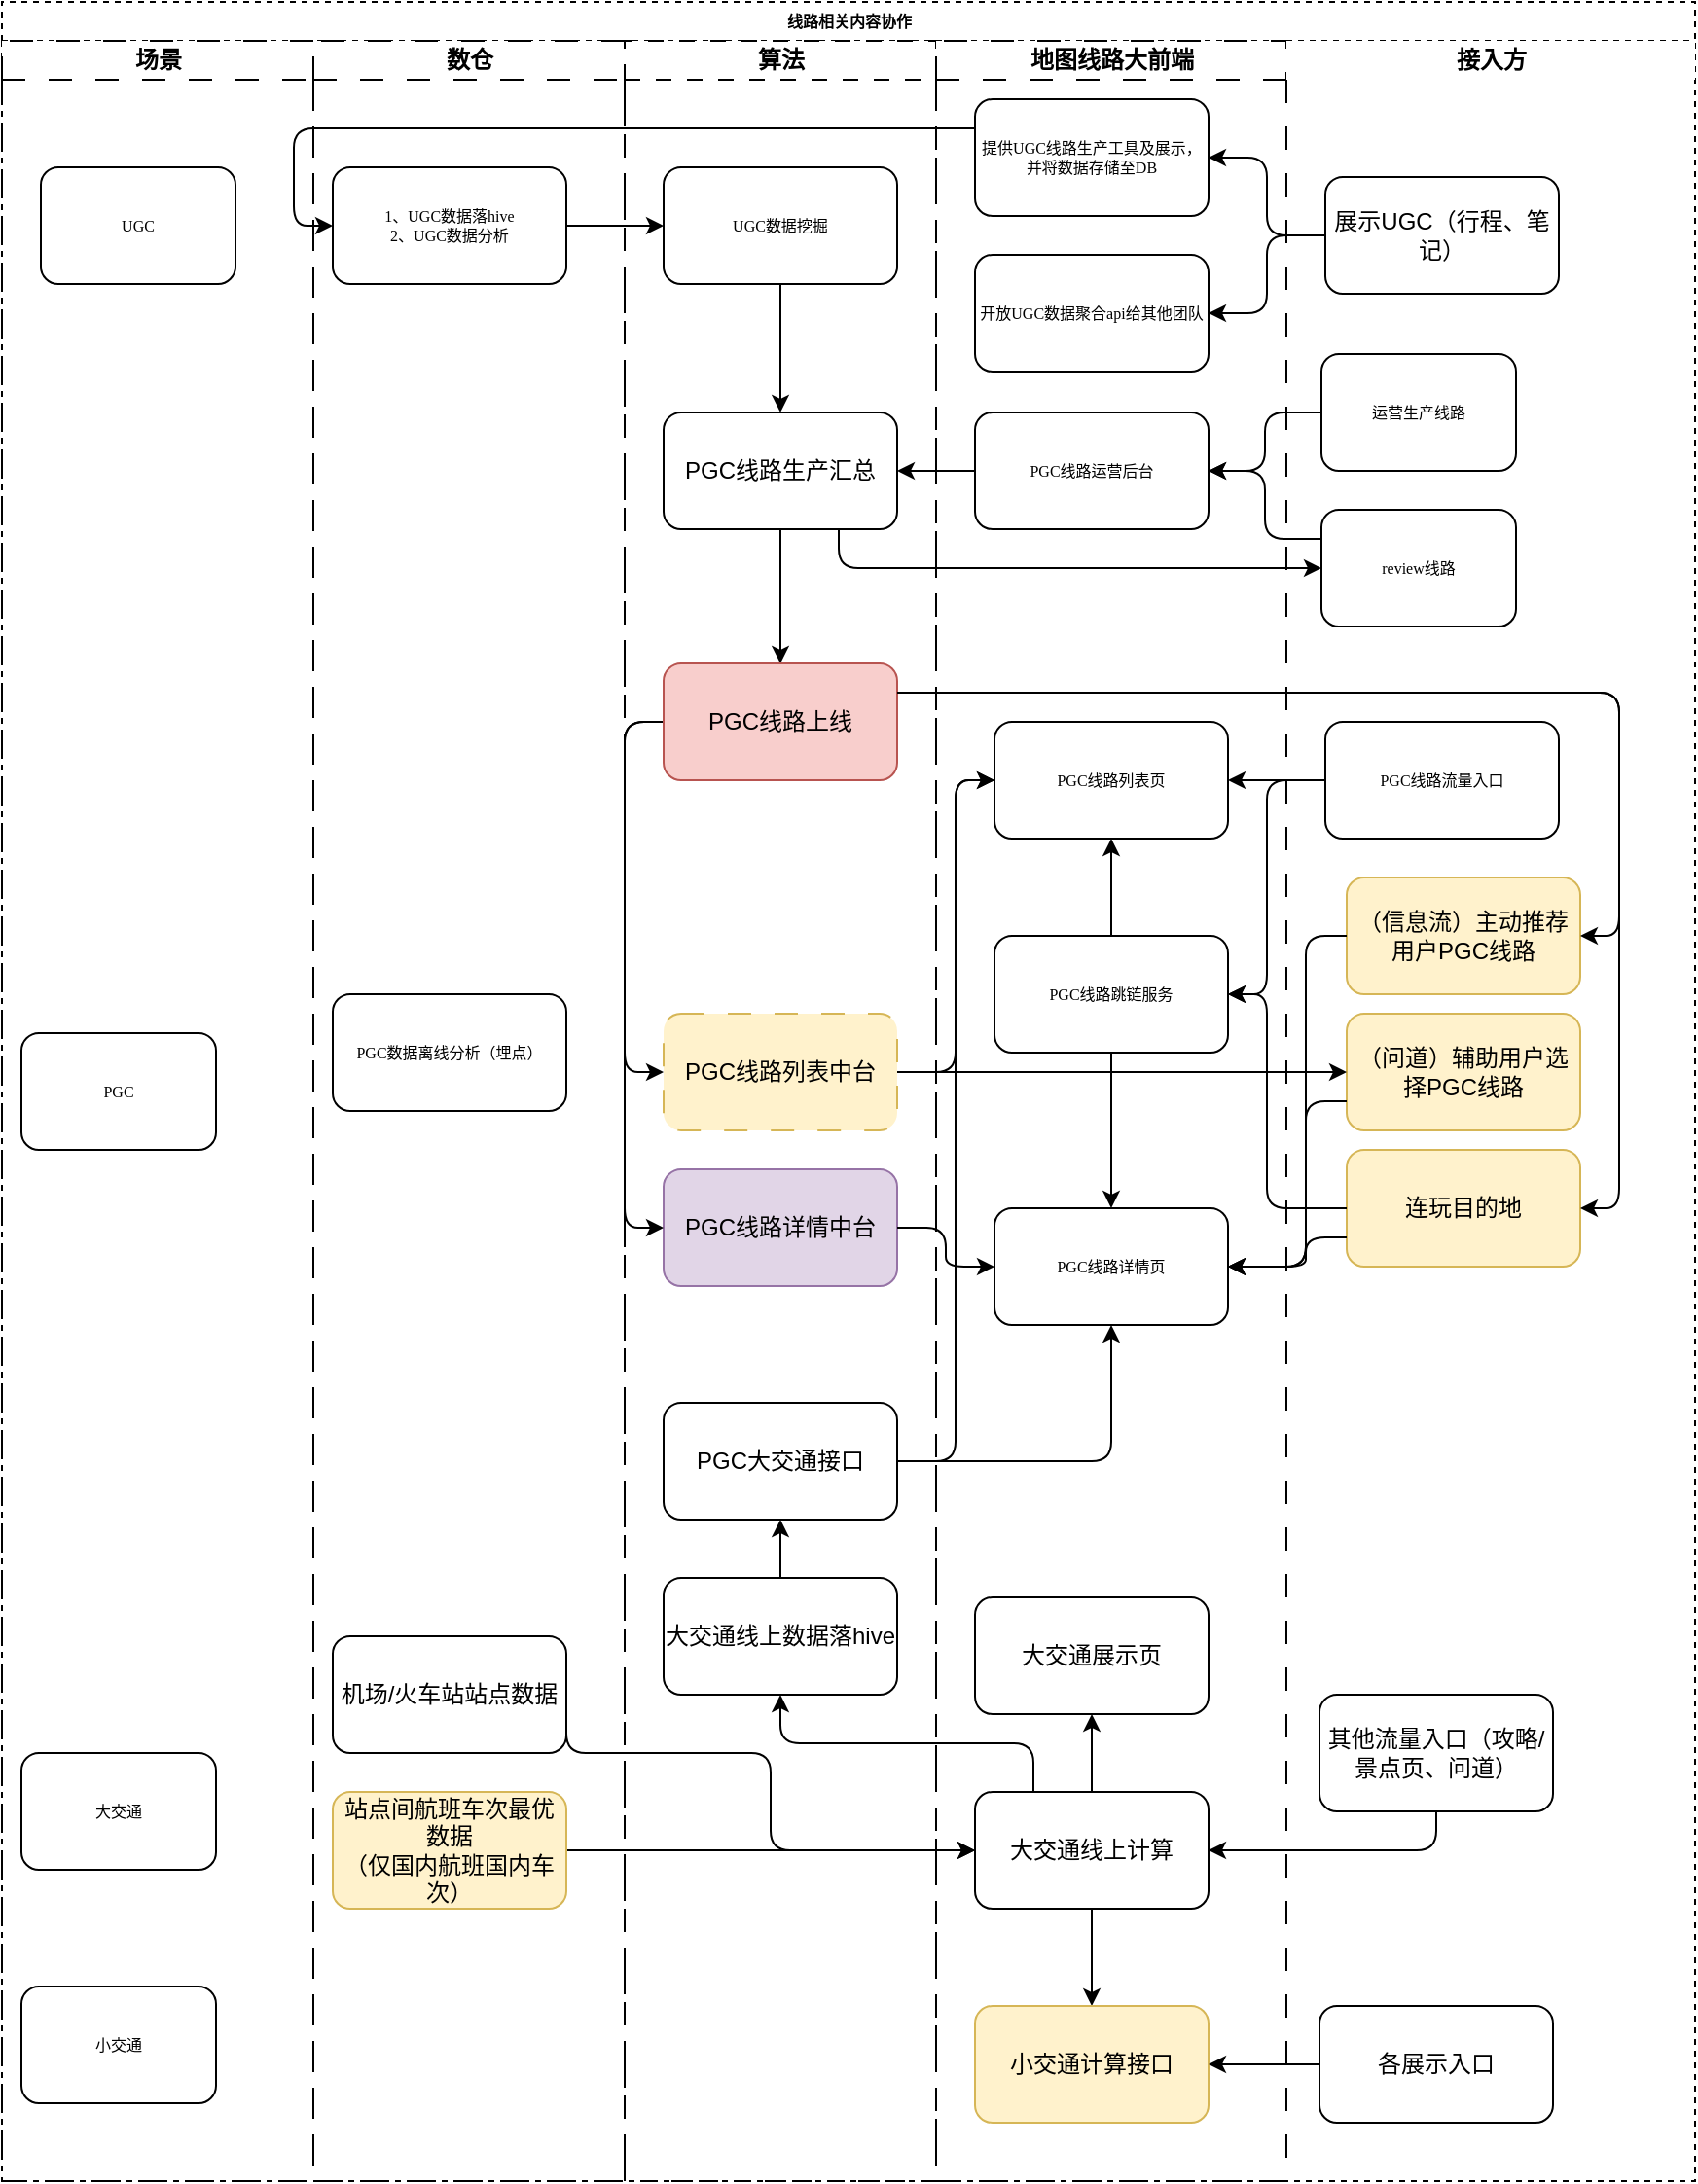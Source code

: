 <mxfile version="24.7.10" pages="3">
  <diagram id="SUYASdhAObIi96DOz4YS" name="线路内容协作">
    <mxGraphModel dx="769" dy="432" grid="1" gridSize="10" guides="1" tooltips="1" connect="1" arrows="1" fold="1" page="1" pageScale="1" pageWidth="827" pageHeight="1169" math="0" shadow="0">
      <root>
        <mxCell id="0" />
        <mxCell id="1" parent="0" />
        <mxCell id="bjSPtr3s8qsgUsh3ZmXV-1" value="线路相关内容协作" style="swimlane;html=1;childLayout=stackLayout;startSize=20;rounded=0;shadow=0;labelBackgroundColor=none;strokeWidth=1;fontFamily=Verdana;fontSize=8;align=center;dashed=1;" vertex="1" parent="1">
          <mxGeometry x="50" y="170" width="870" height="1120" as="geometry" />
        </mxCell>
        <mxCell id="bjSPtr3s8qsgUsh3ZmXV-2" value="场景" style="swimlane;html=1;startSize=20;dashed=1;dashPattern=12 12;" vertex="1" parent="bjSPtr3s8qsgUsh3ZmXV-1">
          <mxGeometry y="20" width="160" height="1100" as="geometry" />
        </mxCell>
        <mxCell id="bjSPtr3s8qsgUsh3ZmXV-3" value="UGC" style="rounded=1;whiteSpace=wrap;html=1;shadow=0;labelBackgroundColor=none;strokeWidth=1;fontFamily=Verdana;fontSize=8;align=center;" vertex="1" parent="bjSPtr3s8qsgUsh3ZmXV-2">
          <mxGeometry x="20" y="65" width="100" height="60" as="geometry" />
        </mxCell>
        <mxCell id="bjSPtr3s8qsgUsh3ZmXV-55" value="PGC" style="rounded=1;whiteSpace=wrap;html=1;shadow=0;labelBackgroundColor=none;strokeWidth=1;fontFamily=Verdana;fontSize=8;align=center;" vertex="1" parent="bjSPtr3s8qsgUsh3ZmXV-2">
          <mxGeometry x="10" y="510" width="100" height="60" as="geometry" />
        </mxCell>
        <mxCell id="bjSPtr3s8qsgUsh3ZmXV-140" value="大交通" style="rounded=1;whiteSpace=wrap;html=1;shadow=0;labelBackgroundColor=none;strokeWidth=1;fontFamily=Verdana;fontSize=8;align=center;" vertex="1" parent="bjSPtr3s8qsgUsh3ZmXV-2">
          <mxGeometry x="10" y="880" width="100" height="60" as="geometry" />
        </mxCell>
        <mxCell id="bjSPtr3s8qsgUsh3ZmXV-141" value="小交通" style="rounded=1;whiteSpace=wrap;html=1;shadow=0;labelBackgroundColor=none;strokeWidth=1;fontFamily=Verdana;fontSize=8;align=center;" vertex="1" parent="bjSPtr3s8qsgUsh3ZmXV-2">
          <mxGeometry x="10" y="1000" width="100" height="60" as="geometry" />
        </mxCell>
        <mxCell id="bjSPtr3s8qsgUsh3ZmXV-21" value="数仓" style="swimlane;html=1;startSize=20;dashed=1;dashPattern=12 12;" vertex="1" parent="bjSPtr3s8qsgUsh3ZmXV-1">
          <mxGeometry x="160" y="20" width="160" height="1100" as="geometry" />
        </mxCell>
        <mxCell id="bjSPtr3s8qsgUsh3ZmXV-22" value="1、UGC数据落hive&lt;div&gt;2、UGC数据分析&lt;/div&gt;" style="rounded=1;whiteSpace=wrap;html=1;shadow=0;labelBackgroundColor=none;strokeWidth=1;fontFamily=Verdana;fontSize=8;align=center;" vertex="1" parent="bjSPtr3s8qsgUsh3ZmXV-21">
          <mxGeometry x="10" y="65" width="120" height="60" as="geometry" />
        </mxCell>
        <mxCell id="bjSPtr3s8qsgUsh3ZmXV-68" value="PGC数据离线分析（埋点）" style="rounded=1;whiteSpace=wrap;html=1;shadow=0;labelBackgroundColor=none;strokeWidth=1;fontFamily=Verdana;fontSize=8;align=center;" vertex="1" parent="bjSPtr3s8qsgUsh3ZmXV-21">
          <mxGeometry x="10" y="490" width="120" height="60" as="geometry" />
        </mxCell>
        <mxCell id="2zXfy9xad8W0CfJjgVPS-1" value="机场/火车站站点数据" style="rounded=1;whiteSpace=wrap;html=1;" vertex="1" parent="bjSPtr3s8qsgUsh3ZmXV-21">
          <mxGeometry x="10" y="820" width="120" height="60" as="geometry" />
        </mxCell>
        <mxCell id="Pg3yrHu62pDPr1q5K9Ol-4" style="edgeStyle=orthogonalEdgeStyle;rounded=1;orthogonalLoop=1;jettySize=auto;html=1;exitX=1;exitY=0.5;exitDx=0;exitDy=0;curved=0;" edge="1" parent="bjSPtr3s8qsgUsh3ZmXV-21" source="2zXfy9xad8W0CfJjgVPS-6">
          <mxGeometry relative="1" as="geometry">
            <mxPoint x="340" y="930" as="targetPoint" />
          </mxGeometry>
        </mxCell>
        <mxCell id="2zXfy9xad8W0CfJjgVPS-6" value="站点间航班车次最优数据&lt;div&gt;（仅国内航班国内车次）&lt;/div&gt;" style="rounded=1;whiteSpace=wrap;html=1;fillColor=#fff2cc;strokeColor=#d6b656;" vertex="1" parent="bjSPtr3s8qsgUsh3ZmXV-21">
          <mxGeometry x="10" y="900" width="120" height="60" as="geometry" />
        </mxCell>
        <mxCell id="bjSPtr3s8qsgUsh3ZmXV-23" value="算法" style="swimlane;html=1;startSize=20;dashed=1;dashPattern=8 8;" vertex="1" parent="bjSPtr3s8qsgUsh3ZmXV-1">
          <mxGeometry x="320" y="20" width="160" height="1100" as="geometry" />
        </mxCell>
        <mxCell id="bjSPtr3s8qsgUsh3ZmXV-58" style="edgeStyle=orthogonalEdgeStyle;rounded=0;orthogonalLoop=1;jettySize=auto;html=1;exitX=0.5;exitY=1;exitDx=0;exitDy=0;" edge="1" parent="bjSPtr3s8qsgUsh3ZmXV-23" source="bjSPtr3s8qsgUsh3ZmXV-46" target="bjSPtr3s8qsgUsh3ZmXV-57">
          <mxGeometry relative="1" as="geometry" />
        </mxCell>
        <mxCell id="bjSPtr3s8qsgUsh3ZmXV-46" value="UGC数据挖掘" style="rounded=1;whiteSpace=wrap;html=1;shadow=0;labelBackgroundColor=none;strokeWidth=1;fontFamily=Verdana;fontSize=8;align=center;" vertex="1" parent="bjSPtr3s8qsgUsh3ZmXV-23">
          <mxGeometry x="20" y="65" width="120" height="60" as="geometry" />
        </mxCell>
        <mxCell id="bjSPtr3s8qsgUsh3ZmXV-81" style="edgeStyle=orthogonalEdgeStyle;rounded=0;orthogonalLoop=1;jettySize=auto;html=1;exitX=0.5;exitY=1;exitDx=0;exitDy=0;entryX=0.5;entryY=0;entryDx=0;entryDy=0;" edge="1" parent="bjSPtr3s8qsgUsh3ZmXV-23" source="bjSPtr3s8qsgUsh3ZmXV-57" target="bjSPtr3s8qsgUsh3ZmXV-80">
          <mxGeometry relative="1" as="geometry">
            <mxPoint x="80" y="296" as="targetPoint" />
          </mxGeometry>
        </mxCell>
        <mxCell id="bjSPtr3s8qsgUsh3ZmXV-57" value="PGC线路生产汇总" style="rounded=1;whiteSpace=wrap;html=1;" vertex="1" parent="bjSPtr3s8qsgUsh3ZmXV-23">
          <mxGeometry x="20" y="191" width="120" height="60" as="geometry" />
        </mxCell>
        <mxCell id="bjSPtr3s8qsgUsh3ZmXV-70" value="PGC线路列表中台" style="rounded=1;whiteSpace=wrap;html=1;fillColor=#fff2cc;strokeColor=#d6b656;dashed=1;dashPattern=12 12;" vertex="1" parent="bjSPtr3s8qsgUsh3ZmXV-23">
          <mxGeometry x="20" y="500" width="120" height="60" as="geometry" />
        </mxCell>
        <mxCell id="bjSPtr3s8qsgUsh3ZmXV-71" value="PGC线路详情中台" style="rounded=1;whiteSpace=wrap;html=1;fillColor=#e1d5e7;strokeColor=#9673a6;" vertex="1" parent="bjSPtr3s8qsgUsh3ZmXV-23">
          <mxGeometry x="20" y="580" width="120" height="60" as="geometry" />
        </mxCell>
        <mxCell id="Pg3yrHu62pDPr1q5K9Ol-21" style="edgeStyle=orthogonalEdgeStyle;rounded=1;orthogonalLoop=1;jettySize=auto;html=1;exitX=0;exitY=0.5;exitDx=0;exitDy=0;entryX=0;entryY=0.5;entryDx=0;entryDy=0;curved=0;" edge="1" parent="bjSPtr3s8qsgUsh3ZmXV-23" source="bjSPtr3s8qsgUsh3ZmXV-80" target="bjSPtr3s8qsgUsh3ZmXV-71">
          <mxGeometry relative="1" as="geometry" />
        </mxCell>
        <mxCell id="Pg3yrHu62pDPr1q5K9Ol-24" style="edgeStyle=orthogonalEdgeStyle;rounded=1;orthogonalLoop=1;jettySize=auto;html=1;exitX=0;exitY=0.5;exitDx=0;exitDy=0;entryX=0;entryY=0.5;entryDx=0;entryDy=0;curved=0;" edge="1" parent="bjSPtr3s8qsgUsh3ZmXV-23" source="bjSPtr3s8qsgUsh3ZmXV-80" target="bjSPtr3s8qsgUsh3ZmXV-70">
          <mxGeometry relative="1" as="geometry" />
        </mxCell>
        <mxCell id="bjSPtr3s8qsgUsh3ZmXV-80" value="PGC线路上线" style="rounded=1;whiteSpace=wrap;html=1;fillColor=#f8cecc;strokeColor=#b85450;" vertex="1" parent="bjSPtr3s8qsgUsh3ZmXV-23">
          <mxGeometry x="20" y="320" width="120" height="60" as="geometry" />
        </mxCell>
        <mxCell id="Pg3yrHu62pDPr1q5K9Ol-10" style="edgeStyle=orthogonalEdgeStyle;rounded=0;orthogonalLoop=1;jettySize=auto;html=1;exitX=0.5;exitY=0;exitDx=0;exitDy=0;entryX=0.5;entryY=1;entryDx=0;entryDy=0;" edge="1" parent="bjSPtr3s8qsgUsh3ZmXV-23" source="2zXfy9xad8W0CfJjgVPS-7" target="yRNc_MrKNdrX3_uOHmZf-1">
          <mxGeometry relative="1" as="geometry" />
        </mxCell>
        <mxCell id="2zXfy9xad8W0CfJjgVPS-7" value="大交通线上数据落hive" style="rounded=1;whiteSpace=wrap;html=1;" vertex="1" parent="bjSPtr3s8qsgUsh3ZmXV-23">
          <mxGeometry x="20" y="790" width="120" height="60" as="geometry" />
        </mxCell>
        <mxCell id="yRNc_MrKNdrX3_uOHmZf-1" value="PGC大交通接口" style="rounded=1;whiteSpace=wrap;html=1;" vertex="1" parent="bjSPtr3s8qsgUsh3ZmXV-23">
          <mxGeometry x="20" y="700" width="120" height="60" as="geometry" />
        </mxCell>
        <mxCell id="bjSPtr3s8qsgUsh3ZmXV-28" value="地图线路大前端" style="swimlane;html=1;startSize=20;dashed=1;strokeColor=default;dashPattern=12 12;" vertex="1" parent="bjSPtr3s8qsgUsh3ZmXV-1">
          <mxGeometry x="480" y="20" width="180" height="1100" as="geometry">
            <mxRectangle x="480" y="20" width="40" height="1100" as="alternateBounds" />
          </mxGeometry>
        </mxCell>
        <mxCell id="bjSPtr3s8qsgUsh3ZmXV-47" value="提供UGC线路生产工具及展示，并将数据存储至DB" style="rounded=1;whiteSpace=wrap;html=1;shadow=0;labelBackgroundColor=none;strokeWidth=1;fontFamily=Verdana;fontSize=8;align=center;" vertex="1" parent="bjSPtr3s8qsgUsh3ZmXV-28">
          <mxGeometry x="20" y="30" width="120" height="60" as="geometry" />
        </mxCell>
        <mxCell id="bjSPtr3s8qsgUsh3ZmXV-48" value="开放UGC数据聚合api给其他团队" style="rounded=1;whiteSpace=wrap;html=1;shadow=0;labelBackgroundColor=none;strokeWidth=1;fontFamily=Verdana;fontSize=8;align=center;" vertex="1" parent="bjSPtr3s8qsgUsh3ZmXV-28">
          <mxGeometry x="20" y="110" width="120" height="60" as="geometry" />
        </mxCell>
        <mxCell id="bjSPtr3s8qsgUsh3ZmXV-24" value="PGC线路运营后台" style="rounded=1;whiteSpace=wrap;html=1;shadow=0;labelBackgroundColor=none;strokeWidth=1;fontFamily=Verdana;fontSize=8;align=center;" vertex="1" parent="bjSPtr3s8qsgUsh3ZmXV-28">
          <mxGeometry x="20" y="191" width="120" height="60" as="geometry" />
        </mxCell>
        <mxCell id="bjSPtr3s8qsgUsh3ZmXV-29" value="PGC线路列表页" style="rounded=1;whiteSpace=wrap;html=1;shadow=0;labelBackgroundColor=none;strokeWidth=1;fontFamily=Verdana;fontSize=8;align=center;" vertex="1" parent="bjSPtr3s8qsgUsh3ZmXV-28">
          <mxGeometry x="30" y="350" width="120" height="60" as="geometry" />
        </mxCell>
        <mxCell id="bjSPtr3s8qsgUsh3ZmXV-79" value="PGC线路详情页" style="rounded=1;whiteSpace=wrap;html=1;shadow=0;labelBackgroundColor=none;strokeWidth=1;fontFamily=Verdana;fontSize=8;align=center;" vertex="1" parent="bjSPtr3s8qsgUsh3ZmXV-28">
          <mxGeometry x="30" y="600" width="120" height="60" as="geometry" />
        </mxCell>
        <mxCell id="bjSPtr3s8qsgUsh3ZmXV-133" style="edgeStyle=orthogonalEdgeStyle;rounded=0;orthogonalLoop=1;jettySize=auto;html=1;exitX=0.5;exitY=0;exitDx=0;exitDy=0;entryX=0.5;entryY=1;entryDx=0;entryDy=0;" edge="1" parent="bjSPtr3s8qsgUsh3ZmXV-28" source="bjSPtr3s8qsgUsh3ZmXV-66" target="bjSPtr3s8qsgUsh3ZmXV-29">
          <mxGeometry relative="1" as="geometry" />
        </mxCell>
        <mxCell id="bjSPtr3s8qsgUsh3ZmXV-134" style="edgeStyle=orthogonalEdgeStyle;rounded=0;orthogonalLoop=1;jettySize=auto;html=1;exitX=0.5;exitY=1;exitDx=0;exitDy=0;" edge="1" parent="bjSPtr3s8qsgUsh3ZmXV-28" source="bjSPtr3s8qsgUsh3ZmXV-66" target="bjSPtr3s8qsgUsh3ZmXV-79">
          <mxGeometry relative="1" as="geometry" />
        </mxCell>
        <mxCell id="bjSPtr3s8qsgUsh3ZmXV-66" value="PGC线路跳链服务" style="rounded=1;whiteSpace=wrap;html=1;shadow=0;labelBackgroundColor=none;strokeWidth=1;fontFamily=Verdana;fontSize=8;align=center;" vertex="1" parent="bjSPtr3s8qsgUsh3ZmXV-28">
          <mxGeometry x="30" y="460" width="120" height="60" as="geometry" />
        </mxCell>
        <mxCell id="Pg3yrHu62pDPr1q5K9Ol-5" style="edgeStyle=orthogonalEdgeStyle;rounded=0;orthogonalLoop=1;jettySize=auto;html=1;exitX=0.5;exitY=0;exitDx=0;exitDy=0;entryX=0.5;entryY=1;entryDx=0;entryDy=0;" edge="1" parent="bjSPtr3s8qsgUsh3ZmXV-28" source="B2bh_sVzfNhZmli8TlhC-1" target="B2bh_sVzfNhZmli8TlhC-3">
          <mxGeometry relative="1" as="geometry" />
        </mxCell>
        <mxCell id="Pg3yrHu62pDPr1q5K9Ol-12" style="edgeStyle=orthogonalEdgeStyle;rounded=0;orthogonalLoop=1;jettySize=auto;html=1;exitX=0.5;exitY=1;exitDx=0;exitDy=0;" edge="1" parent="bjSPtr3s8qsgUsh3ZmXV-28" source="B2bh_sVzfNhZmli8TlhC-1" target="Pg3yrHu62pDPr1q5K9Ol-1">
          <mxGeometry relative="1" as="geometry" />
        </mxCell>
        <mxCell id="B2bh_sVzfNhZmli8TlhC-1" value="大交通线上计算" style="rounded=1;whiteSpace=wrap;html=1;" vertex="1" parent="bjSPtr3s8qsgUsh3ZmXV-28">
          <mxGeometry x="20" y="900" width="120" height="60" as="geometry" />
        </mxCell>
        <mxCell id="B2bh_sVzfNhZmli8TlhC-3" value="大交通展示页" style="rounded=1;whiteSpace=wrap;html=1;" vertex="1" parent="bjSPtr3s8qsgUsh3ZmXV-28">
          <mxGeometry x="20" y="800" width="120" height="60" as="geometry" />
        </mxCell>
        <mxCell id="Pg3yrHu62pDPr1q5K9Ol-1" value="小交通计算接口" style="rounded=1;whiteSpace=wrap;html=1;fillColor=#fff2cc;strokeColor=#d6b656;" vertex="1" parent="bjSPtr3s8qsgUsh3ZmXV-28">
          <mxGeometry x="20" y="1010" width="120" height="60" as="geometry" />
        </mxCell>
        <mxCell id="bjSPtr3s8qsgUsh3ZmXV-37" value="接入方" style="swimlane;html=1;startSize=20;strokeColor=none;dashed=1;dashPattern=12 12;" vertex="1" parent="bjSPtr3s8qsgUsh3ZmXV-1">
          <mxGeometry x="660" y="20" width="210" height="1100" as="geometry" />
        </mxCell>
        <mxCell id="bjSPtr3s8qsgUsh3ZmXV-49" value="展示UGC（行程、笔记）" style="rounded=1;whiteSpace=wrap;html=1;" vertex="1" parent="bjSPtr3s8qsgUsh3ZmXV-37">
          <mxGeometry x="20" y="70" width="120" height="60" as="geometry" />
        </mxCell>
        <mxCell id="bjSPtr3s8qsgUsh3ZmXV-4" value="运营生产线路" style="rounded=1;whiteSpace=wrap;html=1;shadow=0;labelBackgroundColor=none;strokeWidth=1;fontFamily=Verdana;fontSize=8;align=center;" vertex="1" parent="bjSPtr3s8qsgUsh3ZmXV-37">
          <mxGeometry x="18" y="161" width="100" height="60" as="geometry" />
        </mxCell>
        <mxCell id="bjSPtr3s8qsgUsh3ZmXV-56" value="review线路" style="rounded=1;whiteSpace=wrap;html=1;shadow=0;labelBackgroundColor=none;strokeWidth=1;fontFamily=Verdana;fontSize=8;align=center;" vertex="1" parent="bjSPtr3s8qsgUsh3ZmXV-37">
          <mxGeometry x="18" y="241" width="100" height="60" as="geometry" />
        </mxCell>
        <mxCell id="bjSPtr3s8qsgUsh3ZmXV-62" value="PGC线路流量入口" style="rounded=1;whiteSpace=wrap;html=1;shadow=0;labelBackgroundColor=none;strokeWidth=1;fontFamily=Verdana;fontSize=8;align=center;" vertex="1" parent="bjSPtr3s8qsgUsh3ZmXV-37">
          <mxGeometry x="20" y="350" width="120" height="60" as="geometry" />
        </mxCell>
        <mxCell id="bjSPtr3s8qsgUsh3ZmXV-63" value="（问道）辅助用户选择PGC线路" style="rounded=1;whiteSpace=wrap;html=1;fillColor=#fff2cc;strokeColor=#d6b656;" vertex="1" parent="bjSPtr3s8qsgUsh3ZmXV-37">
          <mxGeometry x="31" y="500" width="120" height="60" as="geometry" />
        </mxCell>
        <mxCell id="bjSPtr3s8qsgUsh3ZmXV-124" value="（信息流）主动推荐用户PGC线路" style="rounded=1;whiteSpace=wrap;html=1;fillColor=#fff2cc;strokeColor=#d6b656;" vertex="1" parent="bjSPtr3s8qsgUsh3ZmXV-37">
          <mxGeometry x="31" y="430" width="120" height="60" as="geometry" />
        </mxCell>
        <mxCell id="bjSPtr3s8qsgUsh3ZmXV-125" value="连玩目的地" style="rounded=1;whiteSpace=wrap;html=1;fillColor=#fff2cc;strokeColor=#d6b656;" vertex="1" parent="bjSPtr3s8qsgUsh3ZmXV-37">
          <mxGeometry x="31" y="570" width="120" height="60" as="geometry" />
        </mxCell>
        <mxCell id="B2bh_sVzfNhZmli8TlhC-2" value="其他流量入口（攻略/景点页、问道）" style="rounded=1;whiteSpace=wrap;html=1;" vertex="1" parent="bjSPtr3s8qsgUsh3ZmXV-37">
          <mxGeometry x="17" y="850" width="120" height="60" as="geometry" />
        </mxCell>
        <mxCell id="Pg3yrHu62pDPr1q5K9Ol-13" value="各展示入口" style="rounded=1;whiteSpace=wrap;html=1;" vertex="1" parent="bjSPtr3s8qsgUsh3ZmXV-37">
          <mxGeometry x="17" y="1010" width="120" height="60" as="geometry" />
        </mxCell>
        <mxCell id="bjSPtr3s8qsgUsh3ZmXV-50" style="edgeStyle=orthogonalEdgeStyle;rounded=0;orthogonalLoop=1;jettySize=auto;html=1;exitX=1;exitY=0.5;exitDx=0;exitDy=0;entryX=0;entryY=0.5;entryDx=0;entryDy=0;" edge="1" parent="bjSPtr3s8qsgUsh3ZmXV-1" source="bjSPtr3s8qsgUsh3ZmXV-22" target="bjSPtr3s8qsgUsh3ZmXV-46">
          <mxGeometry relative="1" as="geometry" />
        </mxCell>
        <mxCell id="bjSPtr3s8qsgUsh3ZmXV-51" style="edgeStyle=orthogonalEdgeStyle;rounded=1;orthogonalLoop=1;jettySize=auto;html=1;exitX=0;exitY=0.25;exitDx=0;exitDy=0;entryX=0;entryY=0.5;entryDx=0;entryDy=0;curved=0;" edge="1" parent="bjSPtr3s8qsgUsh3ZmXV-1" source="bjSPtr3s8qsgUsh3ZmXV-47" target="bjSPtr3s8qsgUsh3ZmXV-22">
          <mxGeometry relative="1" as="geometry" />
        </mxCell>
        <mxCell id="bjSPtr3s8qsgUsh3ZmXV-59" style="edgeStyle=orthogonalEdgeStyle;rounded=0;orthogonalLoop=1;jettySize=auto;html=1;exitX=0;exitY=0.5;exitDx=0;exitDy=0;entryX=1;entryY=0.5;entryDx=0;entryDy=0;" edge="1" parent="bjSPtr3s8qsgUsh3ZmXV-1" source="bjSPtr3s8qsgUsh3ZmXV-24" target="bjSPtr3s8qsgUsh3ZmXV-57">
          <mxGeometry relative="1" as="geometry" />
        </mxCell>
        <mxCell id="bjSPtr3s8qsgUsh3ZmXV-60" style="edgeStyle=orthogonalEdgeStyle;rounded=1;orthogonalLoop=1;jettySize=auto;html=1;exitX=0;exitY=0.5;exitDx=0;exitDy=0;entryX=1;entryY=0.5;entryDx=0;entryDy=0;curved=0;" edge="1" parent="bjSPtr3s8qsgUsh3ZmXV-1" source="bjSPtr3s8qsgUsh3ZmXV-4" target="bjSPtr3s8qsgUsh3ZmXV-24">
          <mxGeometry relative="1" as="geometry" />
        </mxCell>
        <mxCell id="bjSPtr3s8qsgUsh3ZmXV-61" style="edgeStyle=orthogonalEdgeStyle;rounded=1;orthogonalLoop=1;jettySize=auto;html=1;exitX=0.75;exitY=1;exitDx=0;exitDy=0;entryX=0;entryY=0.5;entryDx=0;entryDy=0;curved=0;" edge="1" parent="bjSPtr3s8qsgUsh3ZmXV-1" source="bjSPtr3s8qsgUsh3ZmXV-57" target="bjSPtr3s8qsgUsh3ZmXV-56">
          <mxGeometry relative="1" as="geometry" />
        </mxCell>
        <mxCell id="bjSPtr3s8qsgUsh3ZmXV-135" style="edgeStyle=orthogonalEdgeStyle;rounded=0;orthogonalLoop=1;jettySize=auto;html=1;exitX=0;exitY=0.5;exitDx=0;exitDy=0;entryX=1;entryY=0.5;entryDx=0;entryDy=0;" edge="1" parent="bjSPtr3s8qsgUsh3ZmXV-1" source="bjSPtr3s8qsgUsh3ZmXV-62" target="bjSPtr3s8qsgUsh3ZmXV-29">
          <mxGeometry relative="1" as="geometry" />
        </mxCell>
        <mxCell id="Pg3yrHu62pDPr1q5K9Ol-3" style="edgeStyle=orthogonalEdgeStyle;rounded=1;orthogonalLoop=1;jettySize=auto;html=1;exitX=1;exitY=0.5;exitDx=0;exitDy=0;entryX=0;entryY=0.5;entryDx=0;entryDy=0;curved=0;" edge="1" parent="bjSPtr3s8qsgUsh3ZmXV-1" source="2zXfy9xad8W0CfJjgVPS-1" target="B2bh_sVzfNhZmli8TlhC-1">
          <mxGeometry relative="1" as="geometry">
            <Array as="points">
              <mxPoint x="290" y="900" />
              <mxPoint x="395" y="900" />
              <mxPoint x="395" y="950" />
            </Array>
          </mxGeometry>
        </mxCell>
        <mxCell id="Pg3yrHu62pDPr1q5K9Ol-6" style="edgeStyle=orthogonalEdgeStyle;rounded=1;orthogonalLoop=1;jettySize=auto;html=1;exitX=0;exitY=0.5;exitDx=0;exitDy=0;entryX=1;entryY=0.5;entryDx=0;entryDy=0;curved=0;" edge="1" parent="bjSPtr3s8qsgUsh3ZmXV-1" source="bjSPtr3s8qsgUsh3ZmXV-49" target="bjSPtr3s8qsgUsh3ZmXV-48">
          <mxGeometry relative="1" as="geometry" />
        </mxCell>
        <mxCell id="Pg3yrHu62pDPr1q5K9Ol-7" style="edgeStyle=orthogonalEdgeStyle;rounded=1;orthogonalLoop=1;jettySize=auto;html=1;exitX=0.5;exitY=1;exitDx=0;exitDy=0;entryX=1;entryY=0.5;entryDx=0;entryDy=0;curved=0;" edge="1" parent="bjSPtr3s8qsgUsh3ZmXV-1" source="B2bh_sVzfNhZmli8TlhC-2" target="B2bh_sVzfNhZmli8TlhC-1">
          <mxGeometry relative="1" as="geometry" />
        </mxCell>
        <mxCell id="Pg3yrHu62pDPr1q5K9Ol-8" style="edgeStyle=orthogonalEdgeStyle;rounded=1;orthogonalLoop=1;jettySize=auto;html=1;exitX=0.25;exitY=0;exitDx=0;exitDy=0;entryX=0.5;entryY=1;entryDx=0;entryDy=0;curved=0;" edge="1" parent="bjSPtr3s8qsgUsh3ZmXV-1" source="B2bh_sVzfNhZmli8TlhC-1" target="2zXfy9xad8W0CfJjgVPS-7">
          <mxGeometry relative="1" as="geometry" />
        </mxCell>
        <mxCell id="Pg3yrHu62pDPr1q5K9Ol-9" style="edgeStyle=orthogonalEdgeStyle;rounded=1;orthogonalLoop=1;jettySize=auto;html=1;exitX=1;exitY=0.5;exitDx=0;exitDy=0;entryX=0.5;entryY=1;entryDx=0;entryDy=0;curved=0;" edge="1" parent="bjSPtr3s8qsgUsh3ZmXV-1" source="yRNc_MrKNdrX3_uOHmZf-1" target="bjSPtr3s8qsgUsh3ZmXV-79">
          <mxGeometry relative="1" as="geometry" />
        </mxCell>
        <mxCell id="Pg3yrHu62pDPr1q5K9Ol-14" style="edgeStyle=orthogonalEdgeStyle;rounded=0;orthogonalLoop=1;jettySize=auto;html=1;exitX=0;exitY=0.5;exitDx=0;exitDy=0;entryX=1;entryY=0.5;entryDx=0;entryDy=0;" edge="1" parent="bjSPtr3s8qsgUsh3ZmXV-1" source="Pg3yrHu62pDPr1q5K9Ol-13" target="Pg3yrHu62pDPr1q5K9Ol-1">
          <mxGeometry relative="1" as="geometry" />
        </mxCell>
        <mxCell id="Pg3yrHu62pDPr1q5K9Ol-16" style="edgeStyle=orthogonalEdgeStyle;rounded=0;orthogonalLoop=1;jettySize=auto;html=1;exitX=1;exitY=0.5;exitDx=0;exitDy=0;entryX=0;entryY=0.5;entryDx=0;entryDy=0;" edge="1" parent="bjSPtr3s8qsgUsh3ZmXV-1" source="bjSPtr3s8qsgUsh3ZmXV-70" target="bjSPtr3s8qsgUsh3ZmXV-63">
          <mxGeometry relative="1" as="geometry" />
        </mxCell>
        <mxCell id="Pg3yrHu62pDPr1q5K9Ol-17" style="edgeStyle=orthogonalEdgeStyle;rounded=1;orthogonalLoop=1;jettySize=auto;html=1;exitX=0;exitY=0.5;exitDx=0;exitDy=0;entryX=1;entryY=0.5;entryDx=0;entryDy=0;curved=0;" edge="1" parent="bjSPtr3s8qsgUsh3ZmXV-1" source="bjSPtr3s8qsgUsh3ZmXV-62" target="bjSPtr3s8qsgUsh3ZmXV-66">
          <mxGeometry relative="1" as="geometry">
            <Array as="points">
              <mxPoint x="650" y="400" />
              <mxPoint x="650" y="510" />
            </Array>
          </mxGeometry>
        </mxCell>
        <mxCell id="Pg3yrHu62pDPr1q5K9Ol-18" style="edgeStyle=orthogonalEdgeStyle;rounded=1;orthogonalLoop=1;jettySize=auto;html=1;exitX=1;exitY=0.5;exitDx=0;exitDy=0;entryX=0;entryY=0.5;entryDx=0;entryDy=0;curved=0;" edge="1" parent="bjSPtr3s8qsgUsh3ZmXV-1" source="bjSPtr3s8qsgUsh3ZmXV-70" target="bjSPtr3s8qsgUsh3ZmXV-29">
          <mxGeometry relative="1" as="geometry">
            <Array as="points">
              <mxPoint x="490" y="550" />
              <mxPoint x="490" y="400" />
            </Array>
          </mxGeometry>
        </mxCell>
        <mxCell id="Pg3yrHu62pDPr1q5K9Ol-22" style="edgeStyle=orthogonalEdgeStyle;rounded=1;orthogonalLoop=1;jettySize=auto;html=1;exitX=1;exitY=0.25;exitDx=0;exitDy=0;entryX=1;entryY=0.5;entryDx=0;entryDy=0;curved=0;" edge="1" parent="bjSPtr3s8qsgUsh3ZmXV-1" source="bjSPtr3s8qsgUsh3ZmXV-80" target="bjSPtr3s8qsgUsh3ZmXV-124">
          <mxGeometry relative="1" as="geometry" />
        </mxCell>
        <mxCell id="Pg3yrHu62pDPr1q5K9Ol-23" style="edgeStyle=orthogonalEdgeStyle;rounded=1;orthogonalLoop=1;jettySize=auto;html=1;exitX=1;exitY=0.25;exitDx=0;exitDy=0;entryX=1;entryY=0.5;entryDx=0;entryDy=0;curved=0;" edge="1" parent="bjSPtr3s8qsgUsh3ZmXV-1" source="bjSPtr3s8qsgUsh3ZmXV-80" target="bjSPtr3s8qsgUsh3ZmXV-125">
          <mxGeometry relative="1" as="geometry" />
        </mxCell>
        <mxCell id="Pg3yrHu62pDPr1q5K9Ol-25" style="edgeStyle=orthogonalEdgeStyle;rounded=1;orthogonalLoop=1;jettySize=auto;html=1;exitX=0;exitY=0.5;exitDx=0;exitDy=0;entryX=1;entryY=0.5;entryDx=0;entryDy=0;curved=0;" edge="1" parent="bjSPtr3s8qsgUsh3ZmXV-1" source="bjSPtr3s8qsgUsh3ZmXV-125" target="bjSPtr3s8qsgUsh3ZmXV-66">
          <mxGeometry relative="1" as="geometry">
            <Array as="points">
              <mxPoint x="650" y="620" />
              <mxPoint x="650" y="510" />
            </Array>
          </mxGeometry>
        </mxCell>
        <mxCell id="nkwuEXQssQ_uhWUSDn_K-1" style="edgeStyle=orthogonalEdgeStyle;rounded=1;orthogonalLoop=1;jettySize=auto;html=1;exitX=0;exitY=0.5;exitDx=0;exitDy=0;entryX=1;entryY=0.5;entryDx=0;entryDy=0;curved=0;" edge="1" parent="bjSPtr3s8qsgUsh3ZmXV-1" source="bjSPtr3s8qsgUsh3ZmXV-49" target="bjSPtr3s8qsgUsh3ZmXV-47">
          <mxGeometry relative="1" as="geometry" />
        </mxCell>
        <mxCell id="nkwuEXQssQ_uhWUSDn_K-2" style="edgeStyle=orthogonalEdgeStyle;rounded=1;orthogonalLoop=1;jettySize=auto;html=1;exitX=0;exitY=0.25;exitDx=0;exitDy=0;entryX=1;entryY=0.5;entryDx=0;entryDy=0;curved=0;" edge="1" parent="bjSPtr3s8qsgUsh3ZmXV-1" source="bjSPtr3s8qsgUsh3ZmXV-56" target="bjSPtr3s8qsgUsh3ZmXV-24">
          <mxGeometry relative="1" as="geometry" />
        </mxCell>
        <mxCell id="nkwuEXQssQ_uhWUSDn_K-3" style="edgeStyle=orthogonalEdgeStyle;rounded=1;orthogonalLoop=1;jettySize=auto;html=1;exitX=1;exitY=0.5;exitDx=0;exitDy=0;entryX=0;entryY=0.5;entryDx=0;entryDy=0;curved=0;" edge="1" parent="bjSPtr3s8qsgUsh3ZmXV-1" source="yRNc_MrKNdrX3_uOHmZf-1" target="bjSPtr3s8qsgUsh3ZmXV-29">
          <mxGeometry relative="1" as="geometry">
            <Array as="points">
              <mxPoint x="490" y="750" />
              <mxPoint x="490" y="400" />
            </Array>
          </mxGeometry>
        </mxCell>
        <mxCell id="nkwuEXQssQ_uhWUSDn_K-4" style="edgeStyle=orthogonalEdgeStyle;rounded=1;orthogonalLoop=1;jettySize=auto;html=1;exitX=1;exitY=0.5;exitDx=0;exitDy=0;entryX=0;entryY=0.5;entryDx=0;entryDy=0;curved=0;" edge="1" parent="bjSPtr3s8qsgUsh3ZmXV-1" source="bjSPtr3s8qsgUsh3ZmXV-71" target="bjSPtr3s8qsgUsh3ZmXV-79">
          <mxGeometry relative="1" as="geometry" />
        </mxCell>
        <mxCell id="nkwuEXQssQ_uhWUSDn_K-5" style="edgeStyle=orthogonalEdgeStyle;rounded=1;orthogonalLoop=1;jettySize=auto;html=1;exitX=0;exitY=0.5;exitDx=0;exitDy=0;entryX=1;entryY=0.5;entryDx=0;entryDy=0;curved=0;" edge="1" parent="bjSPtr3s8qsgUsh3ZmXV-1" source="bjSPtr3s8qsgUsh3ZmXV-124" target="bjSPtr3s8qsgUsh3ZmXV-79">
          <mxGeometry relative="1" as="geometry">
            <Array as="points">
              <mxPoint x="670" y="480" />
              <mxPoint x="670" y="650" />
            </Array>
          </mxGeometry>
        </mxCell>
        <mxCell id="nkwuEXQssQ_uhWUSDn_K-6" style="edgeStyle=orthogonalEdgeStyle;rounded=1;orthogonalLoop=1;jettySize=auto;html=1;exitX=0;exitY=0.75;exitDx=0;exitDy=0;entryX=1;entryY=0.5;entryDx=0;entryDy=0;curved=0;" edge="1" parent="bjSPtr3s8qsgUsh3ZmXV-1" source="bjSPtr3s8qsgUsh3ZmXV-63" target="bjSPtr3s8qsgUsh3ZmXV-79">
          <mxGeometry relative="1" as="geometry">
            <Array as="points">
              <mxPoint x="670" y="565" />
              <mxPoint x="670" y="650" />
            </Array>
          </mxGeometry>
        </mxCell>
        <mxCell id="nkwuEXQssQ_uhWUSDn_K-7" style="edgeStyle=orthogonalEdgeStyle;rounded=1;orthogonalLoop=1;jettySize=auto;html=1;exitX=0;exitY=0.75;exitDx=0;exitDy=0;entryX=1;entryY=0.5;entryDx=0;entryDy=0;curved=0;" edge="1" parent="bjSPtr3s8qsgUsh3ZmXV-1" source="bjSPtr3s8qsgUsh3ZmXV-125" target="bjSPtr3s8qsgUsh3ZmXV-79">
          <mxGeometry relative="1" as="geometry">
            <Array as="points">
              <mxPoint x="670" y="635" />
              <mxPoint x="670" y="650" />
            </Array>
          </mxGeometry>
        </mxCell>
      </root>
    </mxGraphModel>
  </diagram>
  <diagram id="5xFOJXav006LkVKo4N-Y" name="小交通数据架构设计">
    <mxGraphModel dx="794" dy="432" grid="1" gridSize="10" guides="1" tooltips="1" connect="1" arrows="1" fold="1" page="1" pageScale="1" pageWidth="827" pageHeight="1169" math="0" shadow="0">
      <root>
        <mxCell id="0" />
        <mxCell id="1" parent="0" />
        <mxCell id="x3gg3BUNgSX1JS8P6_4J-20" style="edgeStyle=orthogonalEdgeStyle;rounded=0;orthogonalLoop=1;jettySize=auto;html=1;exitX=0.5;exitY=0.5;exitDx=0;exitDy=0;exitPerimeter=0;entryX=0;entryY=0.5;entryDx=0;entryDy=0;" edge="1" parent="1" source="x3gg3BUNgSX1JS8P6_4J-1" target="x3gg3BUNgSX1JS8P6_4J-7">
          <mxGeometry relative="1" as="geometry" />
        </mxCell>
        <mxCell id="x3gg3BUNgSX1JS8P6_4J-21" style="edgeStyle=orthogonalEdgeStyle;rounded=0;orthogonalLoop=1;jettySize=auto;html=1;exitX=0.5;exitY=0.5;exitDx=0;exitDy=0;exitPerimeter=0;entryX=0;entryY=0.5;entryDx=0;entryDy=0;" edge="1" parent="1" source="x3gg3BUNgSX1JS8P6_4J-1" target="x3gg3BUNgSX1JS8P6_4J-8">
          <mxGeometry relative="1" as="geometry" />
        </mxCell>
        <mxCell id="x3gg3BUNgSX1JS8P6_4J-22" style="edgeStyle=orthogonalEdgeStyle;rounded=0;orthogonalLoop=1;jettySize=auto;html=1;exitX=0.5;exitY=0.5;exitDx=0;exitDy=0;exitPerimeter=0;entryX=0;entryY=0.5;entryDx=0;entryDy=0;" edge="1" parent="1" source="x3gg3BUNgSX1JS8P6_4J-1" target="x3gg3BUNgSX1JS8P6_4J-10">
          <mxGeometry relative="1" as="geometry" />
        </mxCell>
        <mxCell id="x3gg3BUNgSX1JS8P6_4J-1" value="周边场景" style="shape=umlActor;verticalLabelPosition=bottom;verticalAlign=top;html=1;outlineConnect=0;" vertex="1" parent="1">
          <mxGeometry x="80" y="20" width="30" height="60" as="geometry" />
        </mxCell>
        <mxCell id="x3gg3BUNgSX1JS8P6_4J-23" style="edgeStyle=orthogonalEdgeStyle;rounded=0;orthogonalLoop=1;jettySize=auto;html=1;exitX=0.5;exitY=0.5;exitDx=0;exitDy=0;exitPerimeter=0;" edge="1" parent="1" source="x3gg3BUNgSX1JS8P6_4J-2" target="x3gg3BUNgSX1JS8P6_4J-8">
          <mxGeometry relative="1" as="geometry" />
        </mxCell>
        <mxCell id="x3gg3BUNgSX1JS8P6_4J-24" style="edgeStyle=orthogonalEdgeStyle;rounded=0;orthogonalLoop=1;jettySize=auto;html=1;exitX=0.5;exitY=0.5;exitDx=0;exitDy=0;exitPerimeter=0;entryX=0;entryY=0.5;entryDx=0;entryDy=0;" edge="1" parent="1" source="x3gg3BUNgSX1JS8P6_4J-2" target="x3gg3BUNgSX1JS8P6_4J-7">
          <mxGeometry relative="1" as="geometry" />
        </mxCell>
        <mxCell id="x3gg3BUNgSX1JS8P6_4J-25" style="edgeStyle=orthogonalEdgeStyle;rounded=0;orthogonalLoop=1;jettySize=auto;html=1;exitX=0.5;exitY=0.5;exitDx=0;exitDy=0;exitPerimeter=0;entryX=0;entryY=0.5;entryDx=0;entryDy=0;" edge="1" parent="1" source="x3gg3BUNgSX1JS8P6_4J-2" target="x3gg3BUNgSX1JS8P6_4J-10">
          <mxGeometry relative="1" as="geometry" />
        </mxCell>
        <mxCell id="x3gg3BUNgSX1JS8P6_4J-2" value="线路场景" style="shape=umlActor;verticalLabelPosition=bottom;verticalAlign=top;html=1;outlineConnect=0;" vertex="1" parent="1">
          <mxGeometry x="80" y="150" width="30" height="60" as="geometry" />
        </mxCell>
        <mxCell id="x3gg3BUNgSX1JS8P6_4J-26" style="edgeStyle=orthogonalEdgeStyle;rounded=0;orthogonalLoop=1;jettySize=auto;html=1;exitX=0.5;exitY=0.5;exitDx=0;exitDy=0;exitPerimeter=0;entryX=0;entryY=0.5;entryDx=0;entryDy=0;" edge="1" parent="1" source="x3gg3BUNgSX1JS8P6_4J-6" target="x3gg3BUNgSX1JS8P6_4J-7">
          <mxGeometry relative="1" as="geometry" />
        </mxCell>
        <mxCell id="x3gg3BUNgSX1JS8P6_4J-27" style="edgeStyle=orthogonalEdgeStyle;rounded=0;orthogonalLoop=1;jettySize=auto;html=1;exitX=0.5;exitY=0.5;exitDx=0;exitDy=0;exitPerimeter=0;entryX=0;entryY=0.5;entryDx=0;entryDy=0;" edge="1" parent="1" source="x3gg3BUNgSX1JS8P6_4J-6" target="x3gg3BUNgSX1JS8P6_4J-8">
          <mxGeometry relative="1" as="geometry" />
        </mxCell>
        <mxCell id="x3gg3BUNgSX1JS8P6_4J-28" style="edgeStyle=orthogonalEdgeStyle;rounded=0;orthogonalLoop=1;jettySize=auto;html=1;exitX=0.5;exitY=0.5;exitDx=0;exitDy=0;exitPerimeter=0;entryX=0;entryY=0.5;entryDx=0;entryDy=0;" edge="1" parent="1" source="x3gg3BUNgSX1JS8P6_4J-6" target="x3gg3BUNgSX1JS8P6_4J-10">
          <mxGeometry relative="1" as="geometry" />
        </mxCell>
        <mxCell id="x3gg3BUNgSX1JS8P6_4J-6" value="地图场景" style="shape=umlActor;verticalLabelPosition=bottom;verticalAlign=top;html=1;outlineConnect=0;" vertex="1" parent="1">
          <mxGeometry x="80" y="270" width="30" height="60" as="geometry" />
        </mxCell>
        <mxCell id="x3gg3BUNgSX1JS8P6_4J-7" value="小交通实时接口&lt;div&gt;（30min)&lt;/div&gt;" style="rounded=1;whiteSpace=wrap;html=1;" vertex="1" parent="1">
          <mxGeometry x="210" y="80" width="120" height="60" as="geometry" />
        </mxCell>
        <mxCell id="x3gg3BUNgSX1JS8P6_4J-41" style="edgeStyle=orthogonalEdgeStyle;rounded=0;orthogonalLoop=1;jettySize=auto;html=1;exitX=1;exitY=0.5;exitDx=0;exitDy=0;" edge="1" parent="1" source="x3gg3BUNgSX1JS8P6_4J-8" target="x3gg3BUNgSX1JS8P6_4J-15">
          <mxGeometry relative="1" as="geometry" />
        </mxCell>
        <mxCell id="x3gg3BUNgSX1JS8P6_4J-8" value="小交通准实时接口&lt;div&gt;(24h)&lt;/div&gt;" style="rounded=1;whiteSpace=wrap;html=1;" vertex="1" parent="1">
          <mxGeometry x="210" y="170" width="120" height="60" as="geometry" />
        </mxCell>
        <mxCell id="x3gg3BUNgSX1JS8P6_4J-10" value="步驾高阶功能" style="rounded=1;whiteSpace=wrap;html=1;" vertex="1" parent="1">
          <mxGeometry x="210" y="340" width="120" height="60" as="geometry" />
        </mxCell>
        <mxCell id="x3gg3BUNgSX1JS8P6_4J-44" style="edgeStyle=orthogonalEdgeStyle;rounded=0;orthogonalLoop=1;jettySize=auto;html=1;exitX=1;exitY=0.5;exitDx=0;exitDy=0;exitPerimeter=0;" edge="1" parent="1" source="x3gg3BUNgSX1JS8P6_4J-13" target="x3gg3BUNgSX1JS8P6_4J-43">
          <mxGeometry relative="1" as="geometry" />
        </mxCell>
        <mxCell id="x3gg3BUNgSX1JS8P6_4J-13" value="MQ" style="shape=cylinder3;whiteSpace=wrap;html=1;boundedLbl=1;backgroundOutline=1;size=15;" vertex="1" parent="1">
          <mxGeometry x="580" y="150" width="60" height="80" as="geometry" />
        </mxCell>
        <mxCell id="x3gg3BUNgSX1JS8P6_4J-36" style="edgeStyle=orthogonalEdgeStyle;rounded=0;orthogonalLoop=1;jettySize=auto;html=1;exitX=0.55;exitY=0.95;exitDx=0;exitDy=0;exitPerimeter=0;" edge="1" parent="1" source="x3gg3BUNgSX1JS8P6_4J-14" target="x3gg3BUNgSX1JS8P6_4J-13">
          <mxGeometry relative="1" as="geometry" />
        </mxCell>
        <mxCell id="x3gg3BUNgSX1JS8P6_4J-14" value="图商驾步接口" style="ellipse;shape=cloud;whiteSpace=wrap;html=1;" vertex="1" parent="1">
          <mxGeometry x="544" y="20" width="120" height="80" as="geometry" />
        </mxCell>
        <mxCell id="x3gg3BUNgSX1JS8P6_4J-15" value="Redis" style="shape=cylinder3;whiteSpace=wrap;html=1;boundedLbl=1;backgroundOutline=1;size=15;" vertex="1" parent="1">
          <mxGeometry x="410" y="160" width="60" height="80" as="geometry" />
        </mxCell>
        <mxCell id="x3gg3BUNgSX1JS8P6_4J-16" value="Hive" style="shape=cylinder3;whiteSpace=wrap;html=1;boundedLbl=1;backgroundOutline=1;size=15;" vertex="1" parent="1">
          <mxGeometry x="530" y="330" width="60" height="80" as="geometry" />
        </mxCell>
        <mxCell id="x3gg3BUNgSX1JS8P6_4J-17" value="ES" style="shape=cylinder3;whiteSpace=wrap;html=1;boundedLbl=1;backgroundOutline=1;size=15;" vertex="1" parent="1">
          <mxGeometry x="410" y="330" width="60" height="80" as="geometry" />
        </mxCell>
        <mxCell id="x3gg3BUNgSX1JS8P6_4J-33" value="Redis" style="shape=cylinder3;whiteSpace=wrap;html=1;boundedLbl=1;backgroundOutline=1;size=15;" vertex="1" parent="1">
          <mxGeometry x="410" y="70" width="60" height="80" as="geometry" />
        </mxCell>
        <mxCell id="x3gg3BUNgSX1JS8P6_4J-34" style="edgeStyle=orthogonalEdgeStyle;rounded=0;orthogonalLoop=1;jettySize=auto;html=1;exitX=1;exitY=0.5;exitDx=0;exitDy=0;entryX=0;entryY=0.5;entryDx=0;entryDy=0;entryPerimeter=0;" edge="1" parent="1" source="x3gg3BUNgSX1JS8P6_4J-7" target="x3gg3BUNgSX1JS8P6_4J-33">
          <mxGeometry relative="1" as="geometry" />
        </mxCell>
        <mxCell id="x3gg3BUNgSX1JS8P6_4J-35" style="edgeStyle=orthogonalEdgeStyle;rounded=0;orthogonalLoop=1;jettySize=auto;html=1;exitX=1;exitY=0.5;exitDx=0;exitDy=0;entryX=0.083;entryY=0.5;entryDx=0;entryDy=0;entryPerimeter=0;" edge="1" parent="1" source="x3gg3BUNgSX1JS8P6_4J-7" target="x3gg3BUNgSX1JS8P6_4J-14">
          <mxGeometry relative="1" as="geometry">
            <Array as="points">
              <mxPoint x="380" y="110" />
              <mxPoint x="380" y="60" />
            </Array>
          </mxGeometry>
        </mxCell>
        <mxCell id="x3gg3BUNgSX1JS8P6_4J-37" style="edgeStyle=orthogonalEdgeStyle;rounded=0;orthogonalLoop=1;jettySize=auto;html=1;exitX=0.5;exitY=1;exitDx=0;exitDy=0;exitPerimeter=0;entryX=1;entryY=0.5;entryDx=0;entryDy=0;entryPerimeter=0;" edge="1" parent="1" source="x3gg3BUNgSX1JS8P6_4J-13" target="x3gg3BUNgSX1JS8P6_4J-16">
          <mxGeometry relative="1" as="geometry" />
        </mxCell>
        <mxCell id="x3gg3BUNgSX1JS8P6_4J-38" style="edgeStyle=orthogonalEdgeStyle;rounded=0;orthogonalLoop=1;jettySize=auto;html=1;exitX=0;exitY=0.5;exitDx=0;exitDy=0;exitPerimeter=0;entryX=1;entryY=0.5;entryDx=0;entryDy=0;entryPerimeter=0;" edge="1" parent="1" source="x3gg3BUNgSX1JS8P6_4J-16" target="x3gg3BUNgSX1JS8P6_4J-17">
          <mxGeometry relative="1" as="geometry" />
        </mxCell>
        <mxCell id="x3gg3BUNgSX1JS8P6_4J-40" style="edgeStyle=orthogonalEdgeStyle;rounded=0;orthogonalLoop=1;jettySize=auto;html=1;exitX=0.55;exitY=0.95;exitDx=0;exitDy=0;exitPerimeter=0;entryX=1;entryY=0.5;entryDx=0;entryDy=0;entryPerimeter=0;" edge="1" parent="1" source="x3gg3BUNgSX1JS8P6_4J-14" target="x3gg3BUNgSX1JS8P6_4J-33">
          <mxGeometry relative="1" as="geometry" />
        </mxCell>
        <mxCell id="x3gg3BUNgSX1JS8P6_4J-42" style="edgeStyle=orthogonalEdgeStyle;rounded=0;orthogonalLoop=1;jettySize=auto;html=1;exitX=1;exitY=0.5;exitDx=0;exitDy=0;entryX=0;entryY=0.5;entryDx=0;entryDy=0;entryPerimeter=0;" edge="1" parent="1" source="x3gg3BUNgSX1JS8P6_4J-10" target="x3gg3BUNgSX1JS8P6_4J-17">
          <mxGeometry relative="1" as="geometry" />
        </mxCell>
        <mxCell id="x3gg3BUNgSX1JS8P6_4J-43" value="其他应用场景" style="shape=step;perimeter=stepPerimeter;whiteSpace=wrap;html=1;fixedSize=1;" vertex="1" parent="1">
          <mxGeometry x="680" y="230" width="120" height="80" as="geometry" />
        </mxCell>
        <mxCell id="x3gg3BUNgSX1JS8P6_4J-49" style="edgeStyle=orthogonalEdgeStyle;rounded=0;orthogonalLoop=1;jettySize=auto;html=1;exitX=0.5;exitY=0.5;exitDx=0;exitDy=0;exitPerimeter=0;entryX=0;entryY=0.5;entryDx=0;entryDy=0;" edge="1" parent="1" source="x3gg3BUNgSX1JS8P6_4J-45" target="x3gg3BUNgSX1JS8P6_4J-48">
          <mxGeometry relative="1" as="geometry" />
        </mxCell>
        <mxCell id="x3gg3BUNgSX1JS8P6_4J-45" value="离线分析" style="shape=umlActor;verticalLabelPosition=bottom;verticalAlign=top;html=1;outlineConnect=0;" vertex="1" parent="1">
          <mxGeometry x="80" y="370" width="30" height="60" as="geometry" />
        </mxCell>
        <mxCell id="x3gg3BUNgSX1JS8P6_4J-46" style="edgeStyle=orthogonalEdgeStyle;rounded=0;orthogonalLoop=1;jettySize=auto;html=1;exitX=0.5;exitY=0.5;exitDx=0;exitDy=0;exitPerimeter=0;entryX=0.5;entryY=1;entryDx=0;entryDy=0;entryPerimeter=0;endArrow=none;endFill=0;" edge="1" parent="1" source="x3gg3BUNgSX1JS8P6_4J-45" target="x3gg3BUNgSX1JS8P6_4J-16">
          <mxGeometry relative="1" as="geometry">
            <Array as="points">
              <mxPoint x="95" y="430" />
              <mxPoint x="560" y="430" />
            </Array>
          </mxGeometry>
        </mxCell>
        <mxCell id="x3gg3BUNgSX1JS8P6_4J-47" style="edgeStyle=orthogonalEdgeStyle;rounded=0;orthogonalLoop=1;jettySize=auto;html=1;exitX=0;exitY=0.5;exitDx=0;exitDy=0;exitPerimeter=0;entryX=1;entryY=0.5;entryDx=0;entryDy=0;entryPerimeter=0;" edge="1" parent="1" source="x3gg3BUNgSX1JS8P6_4J-13" target="x3gg3BUNgSX1JS8P6_4J-15">
          <mxGeometry relative="1" as="geometry" />
        </mxCell>
        <mxCell id="x3gg3BUNgSX1JS8P6_4J-52" style="edgeStyle=orthogonalEdgeStyle;rounded=0;orthogonalLoop=1;jettySize=auto;html=1;exitX=1;exitY=0.5;exitDx=0;exitDy=0;" edge="1" parent="1" source="x3gg3BUNgSX1JS8P6_4J-48" target="x3gg3BUNgSX1JS8P6_4J-50">
          <mxGeometry relative="1" as="geometry" />
        </mxCell>
        <mxCell id="x3gg3BUNgSX1JS8P6_4J-48" value="小交通离线场景&lt;div&gt;(7d+)&lt;/div&gt;" style="rounded=1;whiteSpace=wrap;html=1;" vertex="1" parent="1">
          <mxGeometry x="210" y="250" width="120" height="60" as="geometry" />
        </mxCell>
        <mxCell id="x3gg3BUNgSX1JS8P6_4J-50" value="DB" style="shape=cylinder3;whiteSpace=wrap;html=1;boundedLbl=1;backgroundOutline=1;size=15;" vertex="1" parent="1">
          <mxGeometry x="410" y="240" width="60" height="80" as="geometry" />
        </mxCell>
        <mxCell id="x3gg3BUNgSX1JS8P6_4J-51" style="edgeStyle=orthogonalEdgeStyle;rounded=0;orthogonalLoop=1;jettySize=auto;html=1;exitX=0;exitY=0.5;exitDx=0;exitDy=0;exitPerimeter=0;entryX=1;entryY=0.5;entryDx=0;entryDy=0;entryPerimeter=0;" edge="1" parent="1" source="x3gg3BUNgSX1JS8P6_4J-16" target="x3gg3BUNgSX1JS8P6_4J-50">
          <mxGeometry relative="1" as="geometry" />
        </mxCell>
        <mxCell id="0KpOOE3JP_6gRZSCvcCx-2" value="&lt;br&gt;&lt;span style=&quot;color: rgb(0, 0, 0); font-family: Helvetica; font-size: 12px; font-style: normal; font-variant-ligatures: normal; font-variant-caps: normal; font-weight: 400; letter-spacing: normal; orphans: 2; text-align: center; text-indent: 0px; text-transform: none; widows: 2; word-spacing: 0px; -webkit-text-stroke-width: 0px; white-space: normal; background-color: rgb(251, 251, 251); text-decoration-thickness: initial; text-decoration-style: initial; text-decoration-color: initial; display: inline !important; float: none;&quot;&gt;高阶功能举例：&lt;/span&gt;&lt;div&gt;&lt;span style=&quot;color: rgb(0, 0, 0); font-family: Helvetica; font-size: 12px; font-style: normal; font-variant-ligatures: normal; font-variant-caps: normal; font-weight: 400; letter-spacing: normal; orphans: 2; text-align: center; text-indent: 0px; text-transform: none; widows: 2; word-spacing: 0px; -webkit-text-stroke-width: 0px; white-space: normal; background-color: rgb(251, 251, 251); text-decoration-thickness: initial; text-decoration-style: initial; text-decoration-color: initial; display: inline !important; float: none;&quot;&gt;1：筛选/虚拟围栏：步行5min2km可达区域&lt;/span&gt;&lt;/div&gt;&lt;div&gt;2.判断两点是否步驾可达&lt;br&gt;&lt;br&gt;&lt;/div&gt;" style="shape=document;whiteSpace=wrap;html=1;boundedLbl=1;" vertex="1" parent="1">
          <mxGeometry x="210" y="440" width="120" height="80" as="geometry" />
        </mxCell>
      </root>
    </mxGraphModel>
  </diagram>
  <diagram id="KWzE2fS5OtmEKYbIP-kv" name="大交通逻辑">
    <mxGraphModel dx="769" dy="432" grid="1" gridSize="10" guides="1" tooltips="1" connect="1" arrows="1" fold="1" page="1" pageScale="1" pageWidth="827" pageHeight="1169" math="0" shadow="0">
      <root>
        <mxCell id="0" />
        <mxCell id="1" parent="0" />
        <mxCell id="HHWiErZpBmMDPsOpe08r-9" style="edgeStyle=orthogonalEdgeStyle;rounded=0;orthogonalLoop=1;jettySize=auto;html=1;exitX=1;exitY=0.5;exitDx=0;exitDy=0;entryX=0;entryY=0.5;entryDx=0;entryDy=0;" edge="1" parent="1" source="0A-z4DF41jy-nbUl4Zzp-1" target="0A-z4DF41jy-nbUl4Zzp-5">
          <mxGeometry relative="1" as="geometry" />
        </mxCell>
        <mxCell id="HHWiErZpBmMDPsOpe08r-10" style="edgeStyle=orthogonalEdgeStyle;rounded=0;orthogonalLoop=1;jettySize=auto;html=1;exitX=1;exitY=0.5;exitDx=0;exitDy=0;entryX=0;entryY=0.5;entryDx=0;entryDy=0;" edge="1" parent="1" source="0A-z4DF41jy-nbUl4Zzp-1" target="0A-z4DF41jy-nbUl4Zzp-4">
          <mxGeometry relative="1" as="geometry" />
        </mxCell>
        <mxCell id="HHWiErZpBmMDPsOpe08r-11" style="edgeStyle=orthogonalEdgeStyle;rounded=0;orthogonalLoop=1;jettySize=auto;html=1;exitX=1;exitY=0.5;exitDx=0;exitDy=0;entryX=0;entryY=0.5;entryDx=0;entryDy=0;" edge="1" parent="1" source="0A-z4DF41jy-nbUl4Zzp-1" target="0A-z4DF41jy-nbUl4Zzp-6">
          <mxGeometry relative="1" as="geometry" />
        </mxCell>
        <mxCell id="0A-z4DF41jy-nbUl4Zzp-1" value="确定场景" style="rhombus;whiteSpace=wrap;html=1;" vertex="1" parent="1">
          <mxGeometry x="38" y="210" width="80" height="80" as="geometry" />
        </mxCell>
        <mxCell id="HHWiErZpBmMDPsOpe08r-12" style="edgeStyle=orthogonalEdgeStyle;rounded=0;orthogonalLoop=1;jettySize=auto;html=1;exitX=1;exitY=0.5;exitDx=0;exitDy=0;entryX=0;entryY=0.5;entryDx=0;entryDy=0;" edge="1" parent="1" source="0A-z4DF41jy-nbUl4Zzp-4" target="0A-z4DF41jy-nbUl4Zzp-7">
          <mxGeometry relative="1" as="geometry" />
        </mxCell>
        <mxCell id="HHWiErZpBmMDPsOpe08r-13" style="edgeStyle=orthogonalEdgeStyle;rounded=0;orthogonalLoop=1;jettySize=auto;html=1;exitX=1;exitY=0.5;exitDx=0;exitDy=0;entryX=0;entryY=0.5;entryDx=0;entryDy=0;" edge="1" parent="1" source="0A-z4DF41jy-nbUl4Zzp-4" target="0A-z4DF41jy-nbUl4Zzp-8">
          <mxGeometry relative="1" as="geometry" />
        </mxCell>
        <mxCell id="0A-z4DF41jy-nbUl4Zzp-4" value="城市交通&lt;div&gt;（出发到达均为城市）&lt;/div&gt;" style="rounded=1;whiteSpace=wrap;html=1;" vertex="1" parent="1">
          <mxGeometry x="160" y="110" width="120" height="60" as="geometry" />
        </mxCell>
        <mxCell id="0A-z4DF41jy-nbUl4Zzp-5" value="poi交通（到达为poi/hotel）" style="rounded=1;whiteSpace=wrap;html=1;" vertex="1" parent="1">
          <mxGeometry x="150" y="220" width="120" height="60" as="geometry" />
        </mxCell>
        <mxCell id="0A-z4DF41jy-nbUl4Zzp-6" value="点对点交通（从任意点到任意点）" style="rounded=1;whiteSpace=wrap;html=1;" vertex="1" parent="1">
          <mxGeometry x="160" y="330" width="120" height="60" as="geometry" />
        </mxCell>
        <mxCell id="HHWiErZpBmMDPsOpe08r-18" style="edgeStyle=orthogonalEdgeStyle;rounded=0;orthogonalLoop=1;jettySize=auto;html=1;exitX=1;exitY=0.5;exitDx=0;exitDy=0;entryX=0;entryY=0.5;entryDx=0;entryDy=0;" edge="1" parent="1" source="0A-z4DF41jy-nbUl4Zzp-7" target="0A-z4DF41jy-nbUl4Zzp-9">
          <mxGeometry relative="1" as="geometry" />
        </mxCell>
        <mxCell id="0A-z4DF41jy-nbUl4Zzp-7" value="寻找可行的出发站点" style="rounded=1;whiteSpace=wrap;html=1;" vertex="1" parent="1">
          <mxGeometry x="320" y="140" width="120" height="60" as="geometry" />
        </mxCell>
        <mxCell id="HHWiErZpBmMDPsOpe08r-19" style="edgeStyle=orthogonalEdgeStyle;rounded=0;orthogonalLoop=1;jettySize=auto;html=1;exitX=1;exitY=0.5;exitDx=0;exitDy=0;entryX=0;entryY=0.5;entryDx=0;entryDy=0;" edge="1" parent="1" source="0A-z4DF41jy-nbUl4Zzp-8" target="0A-z4DF41jy-nbUl4Zzp-9">
          <mxGeometry relative="1" as="geometry" />
        </mxCell>
        <mxCell id="0A-z4DF41jy-nbUl4Zzp-8" value="寻找可行的到达站点" style="rounded=1;whiteSpace=wrap;html=1;" vertex="1" parent="1">
          <mxGeometry x="320" y="230" width="120" height="60" as="geometry" />
        </mxCell>
        <mxCell id="HHWiErZpBmMDPsOpe08r-23" style="edgeStyle=orthogonalEdgeStyle;rounded=0;orthogonalLoop=1;jettySize=auto;html=1;exitX=1;exitY=0.5;exitDx=0;exitDy=0;entryX=0;entryY=0.5;entryDx=0;entryDy=0;" edge="1" parent="1" source="0A-z4DF41jy-nbUl4Zzp-9" target="HHWiErZpBmMDPsOpe08r-4">
          <mxGeometry relative="1" as="geometry" />
        </mxCell>
        <mxCell id="0A-z4DF41jy-nbUl4Zzp-9" value="确定候选交通方案（包括两点间可行的兜底方案）" style="rounded=1;whiteSpace=wrap;html=1;fillColor=#e1d5e7;strokeColor=#9673a6;" vertex="1" parent="1">
          <mxGeometry x="510" y="180" width="120" height="60" as="geometry" />
        </mxCell>
        <mxCell id="HHWiErZpBmMDPsOpe08r-16" style="edgeStyle=orthogonalEdgeStyle;rounded=0;orthogonalLoop=1;jettySize=auto;html=1;exitX=0;exitY=0.5;exitDx=0;exitDy=0;exitPerimeter=0;entryX=0;entryY=0.5;entryDx=0;entryDy=0;" edge="1" parent="1" source="0A-z4DF41jy-nbUl4Zzp-10" target="0A-z4DF41jy-nbUl4Zzp-7">
          <mxGeometry relative="1" as="geometry">
            <Array as="points">
              <mxPoint x="300" y="50" />
              <mxPoint x="300" y="170" />
            </Array>
          </mxGeometry>
        </mxCell>
        <mxCell id="HHWiErZpBmMDPsOpe08r-17" style="edgeStyle=orthogonalEdgeStyle;rounded=0;orthogonalLoop=1;jettySize=auto;html=1;exitX=0;exitY=0.5;exitDx=0;exitDy=0;exitPerimeter=0;entryX=0;entryY=0.5;entryDx=0;entryDy=0;entryPerimeter=0;" edge="1" parent="1" target="0A-z4DF41jy-nbUl4Zzp-8">
          <mxGeometry relative="1" as="geometry">
            <mxPoint x="330" y="50" as="sourcePoint" />
            <mxPoint x="310" y="260" as="targetPoint" />
            <Array as="points">
              <mxPoint x="300" y="50" />
              <mxPoint x="300" y="260" />
            </Array>
          </mxGeometry>
        </mxCell>
        <mxCell id="0A-z4DF41jy-nbUl4Zzp-10" value="交通站点数据" style="shape=cylinder3;whiteSpace=wrap;html=1;boundedLbl=1;backgroundOutline=1;size=15;" vertex="1" parent="1">
          <mxGeometry x="340" y="10" width="60" height="80" as="geometry" />
        </mxCell>
        <mxCell id="HHWiErZpBmMDPsOpe08r-31" style="edgeStyle=orthogonalEdgeStyle;rounded=0;orthogonalLoop=1;jettySize=auto;html=1;exitX=0.5;exitY=1;exitDx=0;exitDy=0;exitPerimeter=0;" edge="1" parent="1" source="0A-z4DF41jy-nbUl4Zzp-11" target="0A-z4DF41jy-nbUl4Zzp-9">
          <mxGeometry relative="1" as="geometry" />
        </mxCell>
        <mxCell id="0A-z4DF41jy-nbUl4Zzp-11" value="交通站点最优方案数据" style="shape=cylinder3;whiteSpace=wrap;html=1;boundedLbl=1;backgroundOutline=1;size=15;" vertex="1" parent="1">
          <mxGeometry x="430" y="20" width="60" height="80" as="geometry" />
        </mxCell>
        <mxCell id="0A-z4DF41jy-nbUl4Zzp-13" style="edgeStyle=orthogonalEdgeStyle;rounded=0;orthogonalLoop=1;jettySize=auto;html=1;exitX=0.5;exitY=0.5;exitDx=0;exitDy=0;exitPerimeter=0;" edge="1" parent="1" source="0A-z4DF41jy-nbUl4Zzp-12" target="0A-z4DF41jy-nbUl4Zzp-1">
          <mxGeometry relative="1" as="geometry" />
        </mxCell>
        <mxCell id="0A-z4DF41jy-nbUl4Zzp-12" value="请求" style="shape=umlActor;verticalLabelPosition=bottom;verticalAlign=top;html=1;outlineConnect=0;" vertex="1" parent="1">
          <mxGeometry x="60.5" y="50" width="35" height="90" as="geometry" />
        </mxCell>
        <mxCell id="HHWiErZpBmMDPsOpe08r-32" style="edgeStyle=orthogonalEdgeStyle;rounded=0;orthogonalLoop=1;jettySize=auto;html=1;exitX=0.55;exitY=0.95;exitDx=0;exitDy=0;exitPerimeter=0;" edge="1" parent="1" source="0A-z4DF41jy-nbUl4Zzp-15">
          <mxGeometry relative="1" as="geometry">
            <mxPoint x="570" y="180" as="targetPoint" />
          </mxGeometry>
        </mxCell>
        <mxCell id="0A-z4DF41jy-nbUl4Zzp-15" value="图商接口" style="ellipse;shape=cloud;whiteSpace=wrap;html=1;" vertex="1" parent="1">
          <mxGeometry x="490" y="20" width="120" height="80" as="geometry" />
        </mxCell>
        <mxCell id="HHWiErZpBmMDPsOpe08r-34" style="edgeStyle=orthogonalEdgeStyle;rounded=0;orthogonalLoop=1;jettySize=auto;html=1;exitX=0.55;exitY=0.95;exitDx=0;exitDy=0;exitPerimeter=0;entryX=0.5;entryY=0;entryDx=0;entryDy=0;" edge="1" parent="1" source="0A-z4DF41jy-nbUl4Zzp-16" target="0A-z4DF41jy-nbUl4Zzp-9">
          <mxGeometry relative="1" as="geometry" />
        </mxCell>
        <mxCell id="0A-z4DF41jy-nbUl4Zzp-16" value="小交通接口" style="ellipse;shape=cloud;whiteSpace=wrap;html=1;" vertex="1" parent="1">
          <mxGeometry x="587" y="20" width="120" height="80" as="geometry" />
        </mxCell>
        <mxCell id="HHWiErZpBmMDPsOpe08r-25" style="edgeStyle=orthogonalEdgeStyle;rounded=0;orthogonalLoop=1;jettySize=auto;html=1;exitX=0.5;exitY=1;exitDx=0;exitDy=0;" edge="1" parent="1" source="HHWiErZpBmMDPsOpe08r-2" target="HHWiErZpBmMDPsOpe08r-5">
          <mxGeometry relative="1" as="geometry" />
        </mxCell>
        <mxCell id="HHWiErZpBmMDPsOpe08r-2" value="候选方案修正" style="rounded=1;whiteSpace=wrap;html=1;" vertex="1" parent="1">
          <mxGeometry x="680" y="250" width="120" height="60" as="geometry" />
        </mxCell>
        <mxCell id="HHWiErZpBmMDPsOpe08r-3" value="（1.交通方式：是否能用驾车直达替代；2.交通总成本：考虑每段交通方式预留时间）" style="shape=document;whiteSpace=wrap;html=1;boundedLbl=1;fillColor=#ffe6cc;strokeColor=#d79b00;" vertex="1" parent="1">
          <mxGeometry x="550" y="260" width="120" height="80" as="geometry" />
        </mxCell>
        <mxCell id="HHWiErZpBmMDPsOpe08r-24" style="edgeStyle=orthogonalEdgeStyle;rounded=0;orthogonalLoop=1;jettySize=auto;html=1;exitX=0.5;exitY=1;exitDx=0;exitDy=0;entryX=0.5;entryY=0;entryDx=0;entryDy=0;" edge="1" parent="1" source="HHWiErZpBmMDPsOpe08r-4" target="HHWiErZpBmMDPsOpe08r-2">
          <mxGeometry relative="1" as="geometry" />
        </mxCell>
        <mxCell id="HHWiErZpBmMDPsOpe08r-4" value="第一次过滤&lt;div&gt;(方案不可达，驾车时间过长）&lt;/div&gt;" style="rounded=1;whiteSpace=wrap;html=1;" vertex="1" parent="1">
          <mxGeometry x="680" y="160" width="120" height="60" as="geometry" />
        </mxCell>
        <mxCell id="HHWiErZpBmMDPsOpe08r-26" style="edgeStyle=orthogonalEdgeStyle;rounded=0;orthogonalLoop=1;jettySize=auto;html=1;exitX=0.5;exitY=1;exitDx=0;exitDy=0;entryX=0.5;entryY=0;entryDx=0;entryDy=0;" edge="1" parent="1" source="HHWiErZpBmMDPsOpe08r-5" target="HHWiErZpBmMDPsOpe08r-7">
          <mxGeometry relative="1" as="geometry" />
        </mxCell>
        <mxCell id="HHWiErZpBmMDPsOpe08r-5" value="根据方案总时长，候选方案组内组外pk淘汰" style="rounded=1;whiteSpace=wrap;html=1;" vertex="1" parent="1">
          <mxGeometry x="680" y="340" width="120" height="60" as="geometry" />
        </mxCell>
        <mxCell id="HHWiErZpBmMDPsOpe08r-6" value="直达方式为参考基准，组内组外设置阈值淘汰不合理线路" style="shape=document;whiteSpace=wrap;html=1;boundedLbl=1;fillColor=#ffe6cc;strokeColor=#d79b00;" vertex="1" parent="1">
          <mxGeometry x="550" y="360" width="120" height="80" as="geometry" />
        </mxCell>
        <mxCell id="HHWiErZpBmMDPsOpe08r-27" style="edgeStyle=orthogonalEdgeStyle;rounded=0;orthogonalLoop=1;jettySize=auto;html=1;exitX=0.5;exitY=1;exitDx=0;exitDy=0;entryX=0.5;entryY=0;entryDx=0;entryDy=0;" edge="1" parent="1" source="HHWiErZpBmMDPsOpe08r-7" target="HHWiErZpBmMDPsOpe08r-8">
          <mxGeometry relative="1" as="geometry" />
        </mxCell>
        <mxCell id="HHWiErZpBmMDPsOpe08r-7" value="分组择优" style="rounded=1;whiteSpace=wrap;html=1;" vertex="1" parent="1">
          <mxGeometry x="680" y="430" width="120" height="60" as="geometry" />
        </mxCell>
        <mxCell id="HHWiErZpBmMDPsOpe08r-8" value="排序输出" style="rounded=1;whiteSpace=wrap;html=1;" vertex="1" parent="1">
          <mxGeometry x="680" y="525" width="120" height="60" as="geometry" />
        </mxCell>
        <mxCell id="HHWiErZpBmMDPsOpe08r-28" value="三个场景核心逻辑一样，起点和终点有区别" style="shape=document;whiteSpace=wrap;html=1;boundedLbl=1;fillColor=#ffe6cc;strokeColor=#d79b00;" vertex="1" parent="1">
          <mxGeometry x="300" y="350" width="120" height="80" as="geometry" />
        </mxCell>
        <mxCell id="HHWiErZpBmMDPsOpe08r-35" style="edgeStyle=orthogonalEdgeStyle;rounded=0;orthogonalLoop=1;jettySize=auto;html=1;exitX=0.55;exitY=0.95;exitDx=0;exitDy=0;exitPerimeter=0;entryX=0.5;entryY=0;entryDx=0;entryDy=0;" edge="1" parent="1" source="HHWiErZpBmMDPsOpe08r-29" target="0A-z4DF41jy-nbUl4Zzp-9">
          <mxGeometry relative="1" as="geometry">
            <Array as="points">
              <mxPoint x="746" y="140" />
              <mxPoint x="570" y="140" />
            </Array>
          </mxGeometry>
        </mxCell>
        <mxCell id="HHWiErZpBmMDPsOpe08r-29" value="机票查询" style="ellipse;shape=cloud;whiteSpace=wrap;html=1;" vertex="1" parent="1">
          <mxGeometry x="680" y="20" width="120" height="80" as="geometry" />
        </mxCell>
        <mxCell id="ItiAWB3pPyxHd26WHNj7-1" value="高峰qps到达24.6" style="shape=document;whiteSpace=wrap;html=1;boundedLbl=1;fillColor=#ffe6cc;strokeColor=#d79b00;" vertex="1" parent="1">
          <mxGeometry x="110" y="10" width="120" height="80" as="geometry" />
        </mxCell>
      </root>
    </mxGraphModel>
  </diagram>
</mxfile>
